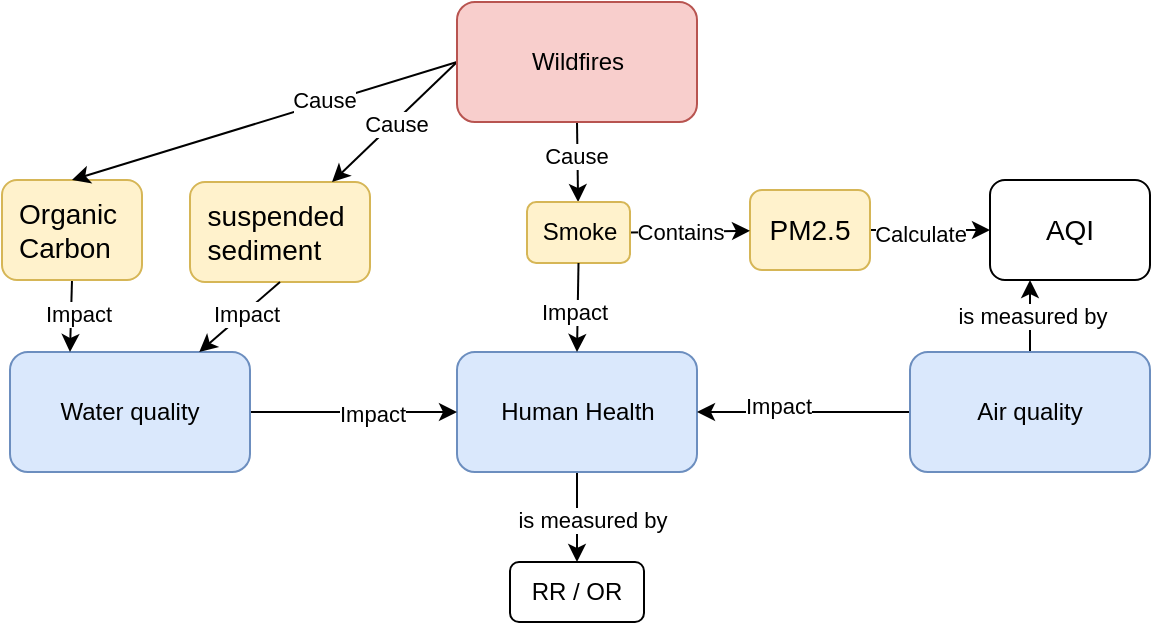 <mxfile version="22.0.7" type="github">
  <diagram name="第 1 页" id="l8xfBAseH4ksvrrm0t2u">
    <mxGraphModel dx="1400" dy="780" grid="1" gridSize="10" guides="1" tooltips="1" connect="1" arrows="1" fold="1" page="1" pageScale="1" pageWidth="827" pageHeight="1169" math="0" shadow="0">
      <root>
        <mxCell id="0" />
        <mxCell id="1" parent="0" />
        <mxCell id="W1ye4J7-Ofte6-L-vgGF-2" style="rounded=0;orthogonalLoop=1;jettySize=auto;html=1;exitX=0.5;exitY=1;exitDx=0;exitDy=0;entryX=0.5;entryY=0;entryDx=0;entryDy=0;" parent="1" source="niaGHHPIjS1ahwkak-Eg-1" target="W1ye4J7-Ofte6-L-vgGF-1" edge="1">
          <mxGeometry relative="1" as="geometry" />
        </mxCell>
        <mxCell id="W1ye4J7-Ofte6-L-vgGF-3" value="is measured by" style="edgeLabel;html=1;align=center;verticalAlign=middle;resizable=0;points=[];" parent="W1ye4J7-Ofte6-L-vgGF-2" vertex="1" connectable="0">
          <mxGeometry x="0.296" y="-1" relative="1" as="geometry">
            <mxPoint x="8" y="-5" as="offset" />
          </mxGeometry>
        </mxCell>
        <mxCell id="niaGHHPIjS1ahwkak-Eg-1" value="Human Health" style="rounded=1;whiteSpace=wrap;html=1;fillColor=#dae8fc;strokeColor=#6c8ebf;" parent="1" vertex="1">
          <mxGeometry x="733.5" y="495" width="120" height="60" as="geometry" />
        </mxCell>
        <mxCell id="W1ye4J7-Ofte6-L-vgGF-1" value="RR / OR" style="rounded=1;whiteSpace=wrap;html=1;" parent="1" vertex="1">
          <mxGeometry x="760" y="600" width="67" height="30" as="geometry" />
        </mxCell>
        <mxCell id="dDBE8Ikue2ZBGCOVkp6C-1" value="&lt;pre style=&quot;margin-top: 0px; margin-bottom: 0px; font-family: inherit; font-size: 14px; word-break: normal; text-align: left;&quot; class=&quot;js_message_plain ng-binding&quot;&gt;suspended &lt;/pre&gt;&lt;pre style=&quot;margin-top: 0px; margin-bottom: 0px; font-family: inherit; font-size: 14px; word-break: normal; text-align: left;&quot; class=&quot;js_message_plain ng-binding&quot;&gt;sediment&lt;/pre&gt;" style="rounded=1;whiteSpace=wrap;html=1;fillColor=#fff2cc;strokeColor=#d6b656;" vertex="1" parent="1">
          <mxGeometry x="600" y="410" width="90" height="50" as="geometry" />
        </mxCell>
        <mxCell id="dDBE8Ikue2ZBGCOVkp6C-37" style="rounded=0;orthogonalLoop=1;jettySize=auto;html=1;exitX=1;exitY=0.5;exitDx=0;exitDy=0;entryX=0;entryY=0.5;entryDx=0;entryDy=0;" edge="1" parent="1" source="dDBE8Ikue2ZBGCOVkp6C-2" target="niaGHHPIjS1ahwkak-Eg-1">
          <mxGeometry relative="1" as="geometry" />
        </mxCell>
        <mxCell id="dDBE8Ikue2ZBGCOVkp6C-38" value="Impact" style="edgeLabel;html=1;align=center;verticalAlign=middle;resizable=0;points=[];" vertex="1" connectable="0" parent="dDBE8Ikue2ZBGCOVkp6C-37">
          <mxGeometry x="0.171" y="-1" relative="1" as="geometry">
            <mxPoint as="offset" />
          </mxGeometry>
        </mxCell>
        <mxCell id="dDBE8Ikue2ZBGCOVkp6C-2" value="Water quality" style="rounded=1;whiteSpace=wrap;html=1;fillColor=#dae8fc;strokeColor=#6c8ebf;" vertex="1" parent="1">
          <mxGeometry x="510" y="495" width="120" height="60" as="geometry" />
        </mxCell>
        <mxCell id="dDBE8Ikue2ZBGCOVkp6C-4" value="&lt;pre style=&quot;margin-top: 0px; margin-bottom: 0px; font-family: inherit; font-size: 14px; word-break: normal; text-align: left; background-color: rgb(255, 255, 255);&quot; class=&quot;js_message_plain ng-binding&quot;&gt;AQI&lt;/pre&gt;" style="rounded=1;whiteSpace=wrap;html=1;" vertex="1" parent="1">
          <mxGeometry x="1000" y="409" width="80" height="50" as="geometry" />
        </mxCell>
        <mxCell id="dDBE8Ikue2ZBGCOVkp6C-35" style="rounded=0;orthogonalLoop=1;jettySize=auto;html=1;exitX=0;exitY=0.5;exitDx=0;exitDy=0;entryX=1;entryY=0.5;entryDx=0;entryDy=0;" edge="1" parent="1" source="dDBE8Ikue2ZBGCOVkp6C-6" target="niaGHHPIjS1ahwkak-Eg-1">
          <mxGeometry relative="1" as="geometry" />
        </mxCell>
        <mxCell id="dDBE8Ikue2ZBGCOVkp6C-39" value="Impact" style="edgeLabel;html=1;align=center;verticalAlign=middle;resizable=0;points=[];" vertex="1" connectable="0" parent="dDBE8Ikue2ZBGCOVkp6C-35">
          <mxGeometry x="0.247" y="-3" relative="1" as="geometry">
            <mxPoint as="offset" />
          </mxGeometry>
        </mxCell>
        <mxCell id="dDBE8Ikue2ZBGCOVkp6C-43" style="rounded=0;orthogonalLoop=1;jettySize=auto;html=1;exitX=0.5;exitY=0;exitDx=0;exitDy=0;entryX=0.25;entryY=1;entryDx=0;entryDy=0;" edge="1" parent="1" source="dDBE8Ikue2ZBGCOVkp6C-6" target="dDBE8Ikue2ZBGCOVkp6C-4">
          <mxGeometry relative="1" as="geometry" />
        </mxCell>
        <mxCell id="dDBE8Ikue2ZBGCOVkp6C-52" value="is measured by" style="edgeLabel;html=1;align=center;verticalAlign=middle;resizable=0;points=[];" vertex="1" connectable="0" parent="dDBE8Ikue2ZBGCOVkp6C-43">
          <mxGeometry x="-0.01" y="-1" relative="1" as="geometry">
            <mxPoint as="offset" />
          </mxGeometry>
        </mxCell>
        <mxCell id="dDBE8Ikue2ZBGCOVkp6C-6" value="Air quality" style="rounded=1;whiteSpace=wrap;html=1;fillColor=#dae8fc;strokeColor=#6c8ebf;" vertex="1" parent="1">
          <mxGeometry x="960" y="495" width="120" height="60" as="geometry" />
        </mxCell>
        <mxCell id="dDBE8Ikue2ZBGCOVkp6C-34" style="rounded=0;orthogonalLoop=1;jettySize=auto;html=1;exitX=0.5;exitY=1;exitDx=0;exitDy=0;entryX=0.25;entryY=0;entryDx=0;entryDy=0;" edge="1" parent="1" source="dDBE8Ikue2ZBGCOVkp6C-7" target="dDBE8Ikue2ZBGCOVkp6C-2">
          <mxGeometry relative="1" as="geometry" />
        </mxCell>
        <mxCell id="dDBE8Ikue2ZBGCOVkp6C-47" value="Impact" style="edgeLabel;html=1;align=center;verticalAlign=middle;resizable=0;points=[];" vertex="1" connectable="0" parent="dDBE8Ikue2ZBGCOVkp6C-34">
          <mxGeometry x="-0.047" y="3" relative="1" as="geometry">
            <mxPoint as="offset" />
          </mxGeometry>
        </mxCell>
        <mxCell id="dDBE8Ikue2ZBGCOVkp6C-7" value="&lt;pre style=&quot;margin-top: 0px; margin-bottom: 0px; font-family: inherit; font-size: 14px; word-break: normal; text-align: left;&quot; class=&quot;js_message_plain ng-binding&quot;&gt;Organic &lt;/pre&gt;&lt;pre style=&quot;margin-top: 0px; margin-bottom: 0px; font-family: inherit; font-size: 14px; word-break: normal; text-align: left;&quot; class=&quot;js_message_plain ng-binding&quot;&gt;Carbon&lt;/pre&gt;" style="rounded=1;whiteSpace=wrap;html=1;fillColor=#fff2cc;strokeColor=#d6b656;" vertex="1" parent="1">
          <mxGeometry x="506" y="409" width="70" height="50" as="geometry" />
        </mxCell>
        <mxCell id="dDBE8Ikue2ZBGCOVkp6C-15" style="rounded=0;orthogonalLoop=1;jettySize=auto;html=1;exitX=1;exitY=0.5;exitDx=0;exitDy=0;entryX=0;entryY=0.5;entryDx=0;entryDy=0;" edge="1" parent="1" source="dDBE8Ikue2ZBGCOVkp6C-10" target="dDBE8Ikue2ZBGCOVkp6C-4">
          <mxGeometry relative="1" as="geometry" />
        </mxCell>
        <mxCell id="dDBE8Ikue2ZBGCOVkp6C-18" value="Calculate" style="edgeLabel;html=1;align=center;verticalAlign=middle;resizable=0;points=[];" vertex="1" connectable="0" parent="dDBE8Ikue2ZBGCOVkp6C-15">
          <mxGeometry x="-0.099" y="-3" relative="1" as="geometry">
            <mxPoint x="-2" y="-1" as="offset" />
          </mxGeometry>
        </mxCell>
        <mxCell id="dDBE8Ikue2ZBGCOVkp6C-10" value="&lt;pre style=&quot;margin-top: 0px; margin-bottom: 0px; font-family: inherit; font-size: 14px; word-break: normal; text-align: left;&quot; class=&quot;js_message_plain ng-binding&quot;&gt;PM2.5&lt;/pre&gt;" style="rounded=1;whiteSpace=wrap;html=1;fillColor=#fff2cc;strokeColor=#d6b656;" vertex="1" parent="1">
          <mxGeometry x="880" y="414" width="60" height="40" as="geometry" />
        </mxCell>
        <mxCell id="dDBE8Ikue2ZBGCOVkp6C-25" style="rounded=0;orthogonalLoop=1;jettySize=auto;html=1;exitX=0.5;exitY=1;exitDx=0;exitDy=0;" edge="1" parent="1" source="dDBE8Ikue2ZBGCOVkp6C-1" target="dDBE8Ikue2ZBGCOVkp6C-2">
          <mxGeometry relative="1" as="geometry" />
        </mxCell>
        <mxCell id="dDBE8Ikue2ZBGCOVkp6C-26" value="Impact" style="edgeLabel;html=1;align=center;verticalAlign=middle;resizable=0;points=[];" vertex="1" connectable="0" parent="dDBE8Ikue2ZBGCOVkp6C-25">
          <mxGeometry x="-0.112" y="1" relative="1" as="geometry">
            <mxPoint as="offset" />
          </mxGeometry>
        </mxCell>
        <mxCell id="dDBE8Ikue2ZBGCOVkp6C-27" style="rounded=0;orthogonalLoop=1;jettySize=auto;html=1;exitX=0.5;exitY=1;exitDx=0;exitDy=0;" edge="1" parent="1" source="dDBE8Ikue2ZBGCOVkp6C-11" target="dDBE8Ikue2ZBGCOVkp6C-21">
          <mxGeometry relative="1" as="geometry" />
        </mxCell>
        <mxCell id="dDBE8Ikue2ZBGCOVkp6C-28" value="Cause" style="edgeLabel;html=1;align=center;verticalAlign=middle;resizable=0;points=[];" vertex="1" connectable="0" parent="dDBE8Ikue2ZBGCOVkp6C-27">
          <mxGeometry x="-0.184" y="-1" relative="1" as="geometry">
            <mxPoint as="offset" />
          </mxGeometry>
        </mxCell>
        <mxCell id="dDBE8Ikue2ZBGCOVkp6C-32" style="rounded=0;orthogonalLoop=1;jettySize=auto;html=1;exitX=0;exitY=0.5;exitDx=0;exitDy=0;" edge="1" parent="1" source="dDBE8Ikue2ZBGCOVkp6C-11" target="dDBE8Ikue2ZBGCOVkp6C-1">
          <mxGeometry relative="1" as="geometry" />
        </mxCell>
        <mxCell id="dDBE8Ikue2ZBGCOVkp6C-46" value="Cause" style="edgeLabel;html=1;align=center;verticalAlign=middle;resizable=0;points=[];" vertex="1" connectable="0" parent="dDBE8Ikue2ZBGCOVkp6C-32">
          <mxGeometry x="-0.001" y="1" relative="1" as="geometry">
            <mxPoint as="offset" />
          </mxGeometry>
        </mxCell>
        <mxCell id="dDBE8Ikue2ZBGCOVkp6C-33" style="rounded=0;orthogonalLoop=1;jettySize=auto;html=1;exitX=0;exitY=0.5;exitDx=0;exitDy=0;entryX=0.5;entryY=0;entryDx=0;entryDy=0;" edge="1" parent="1" source="dDBE8Ikue2ZBGCOVkp6C-11" target="dDBE8Ikue2ZBGCOVkp6C-7">
          <mxGeometry relative="1" as="geometry" />
        </mxCell>
        <mxCell id="dDBE8Ikue2ZBGCOVkp6C-45" value="Cause" style="edgeLabel;html=1;align=center;verticalAlign=middle;resizable=0;points=[];" vertex="1" connectable="0" parent="dDBE8Ikue2ZBGCOVkp6C-33">
          <mxGeometry x="-0.316" y="-2" relative="1" as="geometry">
            <mxPoint as="offset" />
          </mxGeometry>
        </mxCell>
        <mxCell id="dDBE8Ikue2ZBGCOVkp6C-11" value="Wildfires" style="rounded=1;whiteSpace=wrap;html=1;fillColor=#f8cecc;strokeColor=#b85450;" vertex="1" parent="1">
          <mxGeometry x="733.5" y="320" width="120" height="60" as="geometry" />
        </mxCell>
        <mxCell id="dDBE8Ikue2ZBGCOVkp6C-24" style="rounded=0;orthogonalLoop=1;jettySize=auto;html=1;exitX=1;exitY=0.5;exitDx=0;exitDy=0;" edge="1" parent="1" source="dDBE8Ikue2ZBGCOVkp6C-21" target="dDBE8Ikue2ZBGCOVkp6C-10">
          <mxGeometry relative="1" as="geometry" />
        </mxCell>
        <mxCell id="dDBE8Ikue2ZBGCOVkp6C-51" value="Contains" style="edgeLabel;html=1;align=center;verticalAlign=middle;resizable=0;points=[];" vertex="1" connectable="0" parent="dDBE8Ikue2ZBGCOVkp6C-24">
          <mxGeometry x="0.141" y="-2" relative="1" as="geometry">
            <mxPoint x="-9" y="-2" as="offset" />
          </mxGeometry>
        </mxCell>
        <mxCell id="dDBE8Ikue2ZBGCOVkp6C-21" value="Smoke" style="rounded=1;whiteSpace=wrap;html=1;fillColor=#fff2cc;strokeColor=#d6b656;" vertex="1" parent="1">
          <mxGeometry x="768.5" y="420" width="51.5" height="30.5" as="geometry" />
        </mxCell>
        <mxCell id="dDBE8Ikue2ZBGCOVkp6C-30" style="rounded=0;orthogonalLoop=1;jettySize=auto;html=1;exitX=0.5;exitY=1;exitDx=0;exitDy=0;entryX=0.5;entryY=0;entryDx=0;entryDy=0;" edge="1" parent="1" source="dDBE8Ikue2ZBGCOVkp6C-21" target="niaGHHPIjS1ahwkak-Eg-1">
          <mxGeometry relative="1" as="geometry" />
        </mxCell>
        <mxCell id="dDBE8Ikue2ZBGCOVkp6C-31" value="Impact" style="edgeLabel;html=1;align=center;verticalAlign=middle;resizable=0;points=[];" vertex="1" connectable="0" parent="dDBE8Ikue2ZBGCOVkp6C-30">
          <mxGeometry x="0.1" y="-2" relative="1" as="geometry">
            <mxPoint as="offset" />
          </mxGeometry>
        </mxCell>
      </root>
    </mxGraphModel>
  </diagram>
</mxfile>

